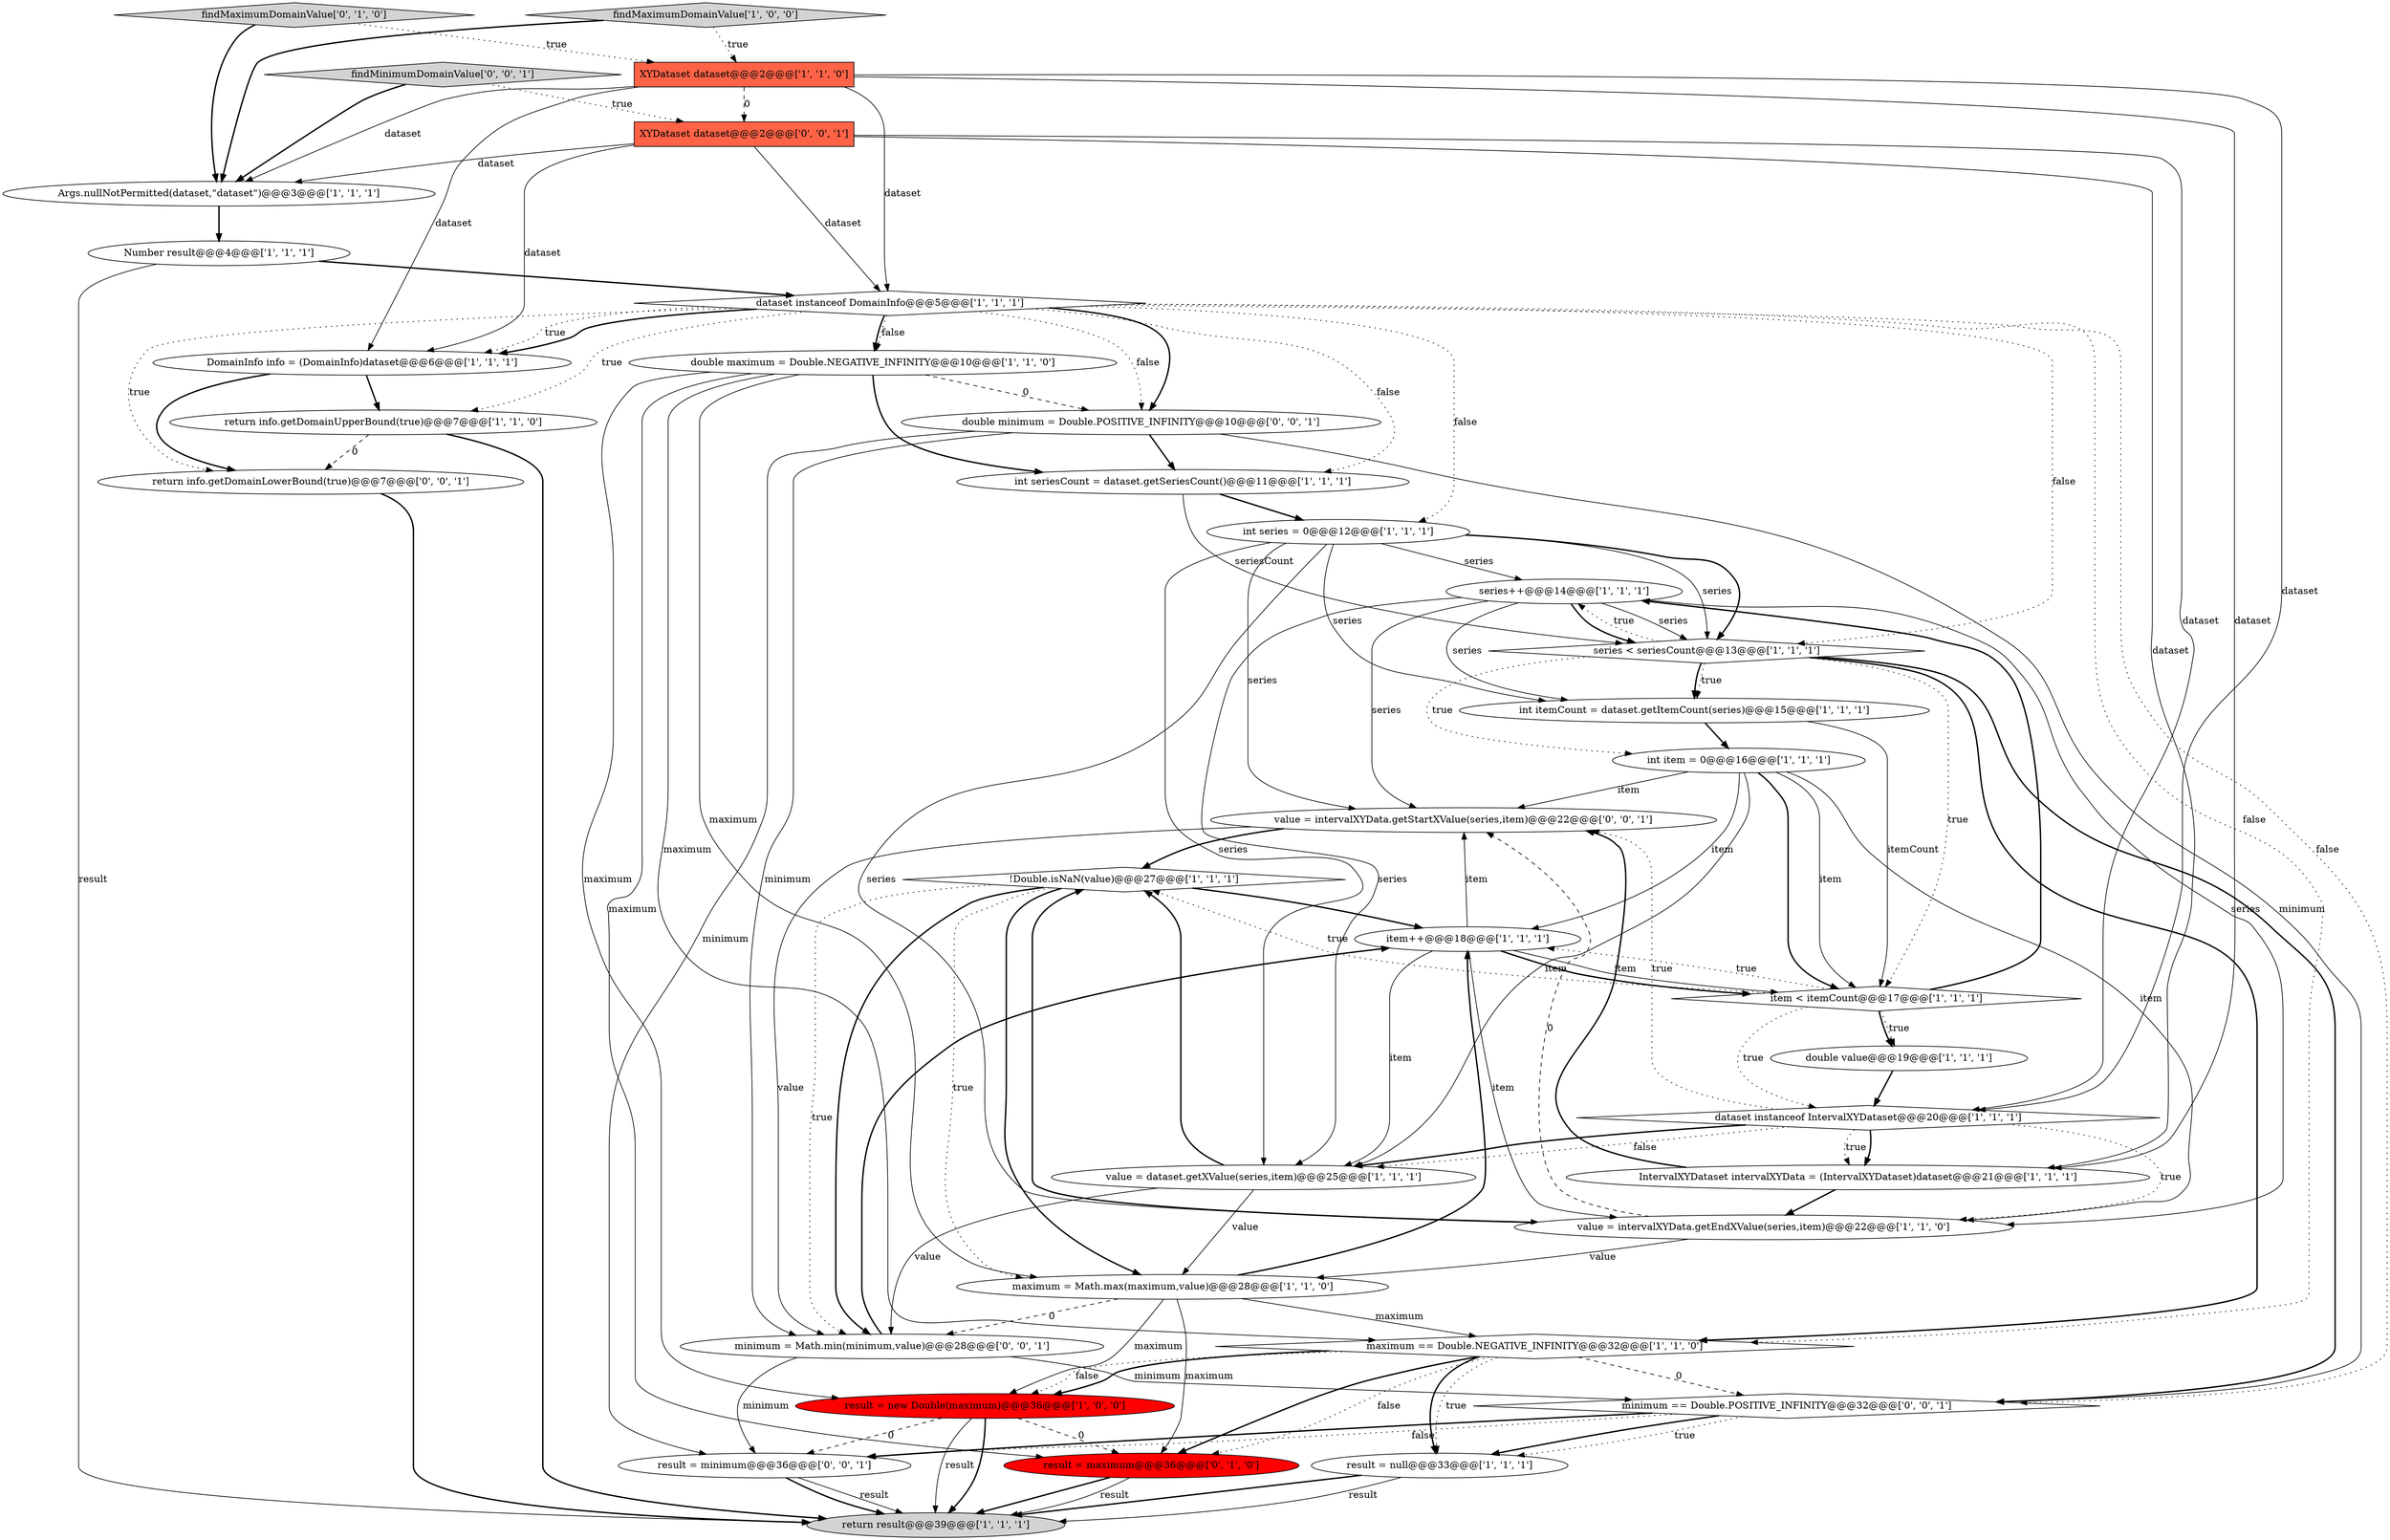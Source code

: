 digraph {
28 [style = filled, label = "result = maximum@@@36@@@['0', '1', '0']", fillcolor = red, shape = ellipse image = "AAA1AAABBB2BBB"];
5 [style = filled, label = "dataset instanceof IntervalXYDataset@@@20@@@['1', '1', '1']", fillcolor = white, shape = diamond image = "AAA0AAABBB1BBB"];
18 [style = filled, label = "dataset instanceof DomainInfo@@@5@@@['1', '1', '1']", fillcolor = white, shape = diamond image = "AAA0AAABBB1BBB"];
3 [style = filled, label = "Args.nullNotPermitted(dataset,\"dataset\")@@@3@@@['1', '1', '1']", fillcolor = white, shape = ellipse image = "AAA0AAABBB1BBB"];
35 [style = filled, label = "return info.getDomainLowerBound(true)@@@7@@@['0', '0', '1']", fillcolor = white, shape = ellipse image = "AAA0AAABBB3BBB"];
24 [style = filled, label = "series++@@@14@@@['1', '1', '1']", fillcolor = white, shape = ellipse image = "AAA0AAABBB1BBB"];
16 [style = filled, label = "int item = 0@@@16@@@['1', '1', '1']", fillcolor = white, shape = ellipse image = "AAA0AAABBB1BBB"];
36 [style = filled, label = "XYDataset dataset@@@2@@@['0', '0', '1']", fillcolor = tomato, shape = box image = "AAA0AAABBB3BBB"];
20 [style = filled, label = "IntervalXYDataset intervalXYData = (IntervalXYDataset)dataset@@@21@@@['1', '1', '1']", fillcolor = white, shape = ellipse image = "AAA0AAABBB1BBB"];
27 [style = filled, label = "findMaximumDomainValue['0', '1', '0']", fillcolor = lightgray, shape = diamond image = "AAA0AAABBB2BBB"];
6 [style = filled, label = "result = new Double(maximum)@@@36@@@['1', '0', '0']", fillcolor = red, shape = ellipse image = "AAA1AAABBB1BBB"];
9 [style = filled, label = "findMaximumDomainValue['1', '0', '0']", fillcolor = lightgray, shape = diamond image = "AAA0AAABBB1BBB"];
10 [style = filled, label = "double maximum = Double.NEGATIVE_INFINITY@@@10@@@['1', '1', '0']", fillcolor = white, shape = ellipse image = "AAA0AAABBB1BBB"];
33 [style = filled, label = "result = minimum@@@36@@@['0', '0', '1']", fillcolor = white, shape = ellipse image = "AAA0AAABBB3BBB"];
26 [style = filled, label = "maximum == Double.NEGATIVE_INFINITY@@@32@@@['1', '1', '0']", fillcolor = white, shape = diamond image = "AAA0AAABBB1BBB"];
8 [style = filled, label = "return result@@@39@@@['1', '1', '1']", fillcolor = lightgray, shape = ellipse image = "AAA0AAABBB1BBB"];
11 [style = filled, label = "item++@@@18@@@['1', '1', '1']", fillcolor = white, shape = ellipse image = "AAA0AAABBB1BBB"];
4 [style = filled, label = "DomainInfo info = (DomainInfo)dataset@@@6@@@['1', '1', '1']", fillcolor = white, shape = ellipse image = "AAA0AAABBB1BBB"];
30 [style = filled, label = "value = intervalXYData.getStartXValue(series,item)@@@22@@@['0', '0', '1']", fillcolor = white, shape = ellipse image = "AAA0AAABBB3BBB"];
34 [style = filled, label = "minimum == Double.POSITIVE_INFINITY@@@32@@@['0', '0', '1']", fillcolor = white, shape = diamond image = "AAA0AAABBB3BBB"];
12 [style = filled, label = "int seriesCount = dataset.getSeriesCount()@@@11@@@['1', '1', '1']", fillcolor = white, shape = ellipse image = "AAA0AAABBB1BBB"];
0 [style = filled, label = "int series = 0@@@12@@@['1', '1', '1']", fillcolor = white, shape = ellipse image = "AAA0AAABBB1BBB"];
13 [style = filled, label = "value = dataset.getXValue(series,item)@@@25@@@['1', '1', '1']", fillcolor = white, shape = ellipse image = "AAA0AAABBB1BBB"];
22 [style = filled, label = "!Double.isNaN(value)@@@27@@@['1', '1', '1']", fillcolor = white, shape = diamond image = "AAA0AAABBB1BBB"];
15 [style = filled, label = "series < seriesCount@@@13@@@['1', '1', '1']", fillcolor = white, shape = diamond image = "AAA0AAABBB1BBB"];
17 [style = filled, label = "item < itemCount@@@17@@@['1', '1', '1']", fillcolor = white, shape = diamond image = "AAA0AAABBB1BBB"];
1 [style = filled, label = "int itemCount = dataset.getItemCount(series)@@@15@@@['1', '1', '1']", fillcolor = white, shape = ellipse image = "AAA0AAABBB1BBB"];
21 [style = filled, label = "maximum = Math.max(maximum,value)@@@28@@@['1', '1', '0']", fillcolor = white, shape = ellipse image = "AAA0AAABBB1BBB"];
23 [style = filled, label = "result = null@@@33@@@['1', '1', '1']", fillcolor = white, shape = ellipse image = "AAA0AAABBB1BBB"];
25 [style = filled, label = "XYDataset dataset@@@2@@@['1', '1', '0']", fillcolor = tomato, shape = box image = "AAA0AAABBB1BBB"];
32 [style = filled, label = "double minimum = Double.POSITIVE_INFINITY@@@10@@@['0', '0', '1']", fillcolor = white, shape = ellipse image = "AAA0AAABBB3BBB"];
31 [style = filled, label = "minimum = Math.min(minimum,value)@@@28@@@['0', '0', '1']", fillcolor = white, shape = ellipse image = "AAA0AAABBB3BBB"];
29 [style = filled, label = "findMinimumDomainValue['0', '0', '1']", fillcolor = lightgray, shape = diamond image = "AAA0AAABBB3BBB"];
2 [style = filled, label = "value = intervalXYData.getEndXValue(series,item)@@@22@@@['1', '1', '0']", fillcolor = white, shape = ellipse image = "AAA0AAABBB1BBB"];
14 [style = filled, label = "Number result@@@4@@@['1', '1', '1']", fillcolor = white, shape = ellipse image = "AAA0AAABBB1BBB"];
19 [style = filled, label = "return info.getDomainUpperBound(true)@@@7@@@['1', '1', '0']", fillcolor = white, shape = ellipse image = "AAA0AAABBB1BBB"];
7 [style = filled, label = "double value@@@19@@@['1', '1', '1']", fillcolor = white, shape = ellipse image = "AAA0AAABBB1BBB"];
2->21 [style = solid, label="value"];
24->2 [style = solid, label="series"];
18->35 [style = dotted, label="true"];
31->33 [style = solid, label="minimum"];
22->31 [style = dotted, label="true"];
0->15 [style = solid, label="series"];
5->20 [style = bold, label=""];
18->12 [style = dotted, label="false"];
32->12 [style = bold, label=""];
21->26 [style = solid, label="maximum"];
21->6 [style = solid, label="maximum"];
18->10 [style = dotted, label="false"];
25->5 [style = solid, label="dataset"];
0->15 [style = bold, label=""];
34->23 [style = dotted, label="true"];
26->28 [style = dotted, label="false"];
0->30 [style = solid, label="series"];
10->32 [style = dashed, label="0"];
25->36 [style = dashed, label="0"];
24->15 [style = solid, label="series"];
14->8 [style = solid, label="result"];
32->31 [style = solid, label="minimum"];
10->12 [style = bold, label=""];
25->20 [style = solid, label="dataset"];
36->4 [style = solid, label="dataset"];
18->32 [style = bold, label=""];
35->8 [style = bold, label=""];
13->22 [style = bold, label=""];
26->28 [style = bold, label=""];
30->31 [style = solid, label="value"];
1->17 [style = solid, label="itemCount"];
29->36 [style = dotted, label="true"];
11->2 [style = solid, label="item"];
11->30 [style = solid, label="item"];
0->13 [style = solid, label="series"];
28->8 [style = solid, label="result"];
32->33 [style = solid, label="minimum"];
36->18 [style = solid, label="dataset"];
0->2 [style = solid, label="series"];
15->34 [style = bold, label=""];
27->25 [style = dotted, label="true"];
15->24 [style = dotted, label="true"];
34->33 [style = bold, label=""];
4->19 [style = bold, label=""];
26->23 [style = dotted, label="true"];
23->8 [style = solid, label="result"];
16->17 [style = bold, label=""];
18->32 [style = dotted, label="false"];
33->8 [style = solid, label="result"];
23->8 [style = bold, label=""];
26->6 [style = bold, label=""];
15->16 [style = dotted, label="true"];
2->30 [style = dashed, label="0"];
6->33 [style = dashed, label="0"];
31->11 [style = bold, label=""];
15->17 [style = dotted, label="true"];
16->11 [style = solid, label="item"];
7->5 [style = bold, label=""];
24->1 [style = solid, label="series"];
18->4 [style = bold, label=""];
16->2 [style = solid, label="item"];
21->11 [style = bold, label=""];
1->16 [style = bold, label=""];
10->21 [style = solid, label="maximum"];
11->17 [style = bold, label=""];
14->18 [style = bold, label=""];
18->26 [style = dotted, label="false"];
5->30 [style = dotted, label="true"];
19->35 [style = dashed, label="0"];
13->31 [style = solid, label="value"];
33->8 [style = bold, label=""];
36->5 [style = solid, label="dataset"];
22->11 [style = bold, label=""];
0->1 [style = solid, label="series"];
18->34 [style = dotted, label="false"];
36->20 [style = solid, label="dataset"];
22->21 [style = dotted, label="true"];
25->3 [style = solid, label="dataset"];
0->24 [style = solid, label="series"];
18->19 [style = dotted, label="true"];
6->8 [style = solid, label="result"];
21->28 [style = solid, label="maximum"];
13->21 [style = solid, label="value"];
26->6 [style = dotted, label="false"];
10->28 [style = solid, label="maximum"];
25->18 [style = solid, label="dataset"];
21->31 [style = dashed, label="0"];
6->28 [style = dashed, label="0"];
5->13 [style = dotted, label="false"];
34->33 [style = dotted, label="false"];
18->10 [style = bold, label=""];
5->13 [style = bold, label=""];
28->8 [style = bold, label=""];
9->3 [style = bold, label=""];
17->22 [style = dotted, label="true"];
34->23 [style = bold, label=""];
10->6 [style = solid, label="maximum"];
32->34 [style = solid, label="minimum"];
26->34 [style = dashed, label="0"];
11->17 [style = solid, label="item"];
12->15 [style = solid, label="seriesCount"];
5->2 [style = dotted, label="true"];
24->15 [style = bold, label=""];
15->1 [style = bold, label=""];
17->11 [style = dotted, label="true"];
4->35 [style = bold, label=""];
30->22 [style = bold, label=""];
24->30 [style = solid, label="series"];
29->3 [style = bold, label=""];
3->14 [style = bold, label=""];
27->3 [style = bold, label=""];
16->17 [style = solid, label="item"];
22->21 [style = bold, label=""];
22->31 [style = bold, label=""];
18->0 [style = dotted, label="false"];
25->4 [style = solid, label="dataset"];
18->15 [style = dotted, label="false"];
12->0 [style = bold, label=""];
24->13 [style = solid, label="series"];
31->34 [style = solid, label="minimum"];
19->8 [style = bold, label=""];
9->25 [style = dotted, label="true"];
15->26 [style = bold, label=""];
20->2 [style = bold, label=""];
17->7 [style = bold, label=""];
36->3 [style = solid, label="dataset"];
17->24 [style = bold, label=""];
15->1 [style = dotted, label="true"];
26->23 [style = bold, label=""];
6->8 [style = bold, label=""];
5->20 [style = dotted, label="true"];
11->13 [style = solid, label="item"];
17->7 [style = dotted, label="true"];
18->4 [style = dotted, label="true"];
16->30 [style = solid, label="item"];
2->22 [style = bold, label=""];
10->26 [style = solid, label="maximum"];
20->30 [style = bold, label=""];
16->13 [style = solid, label="item"];
17->5 [style = dotted, label="true"];
}
